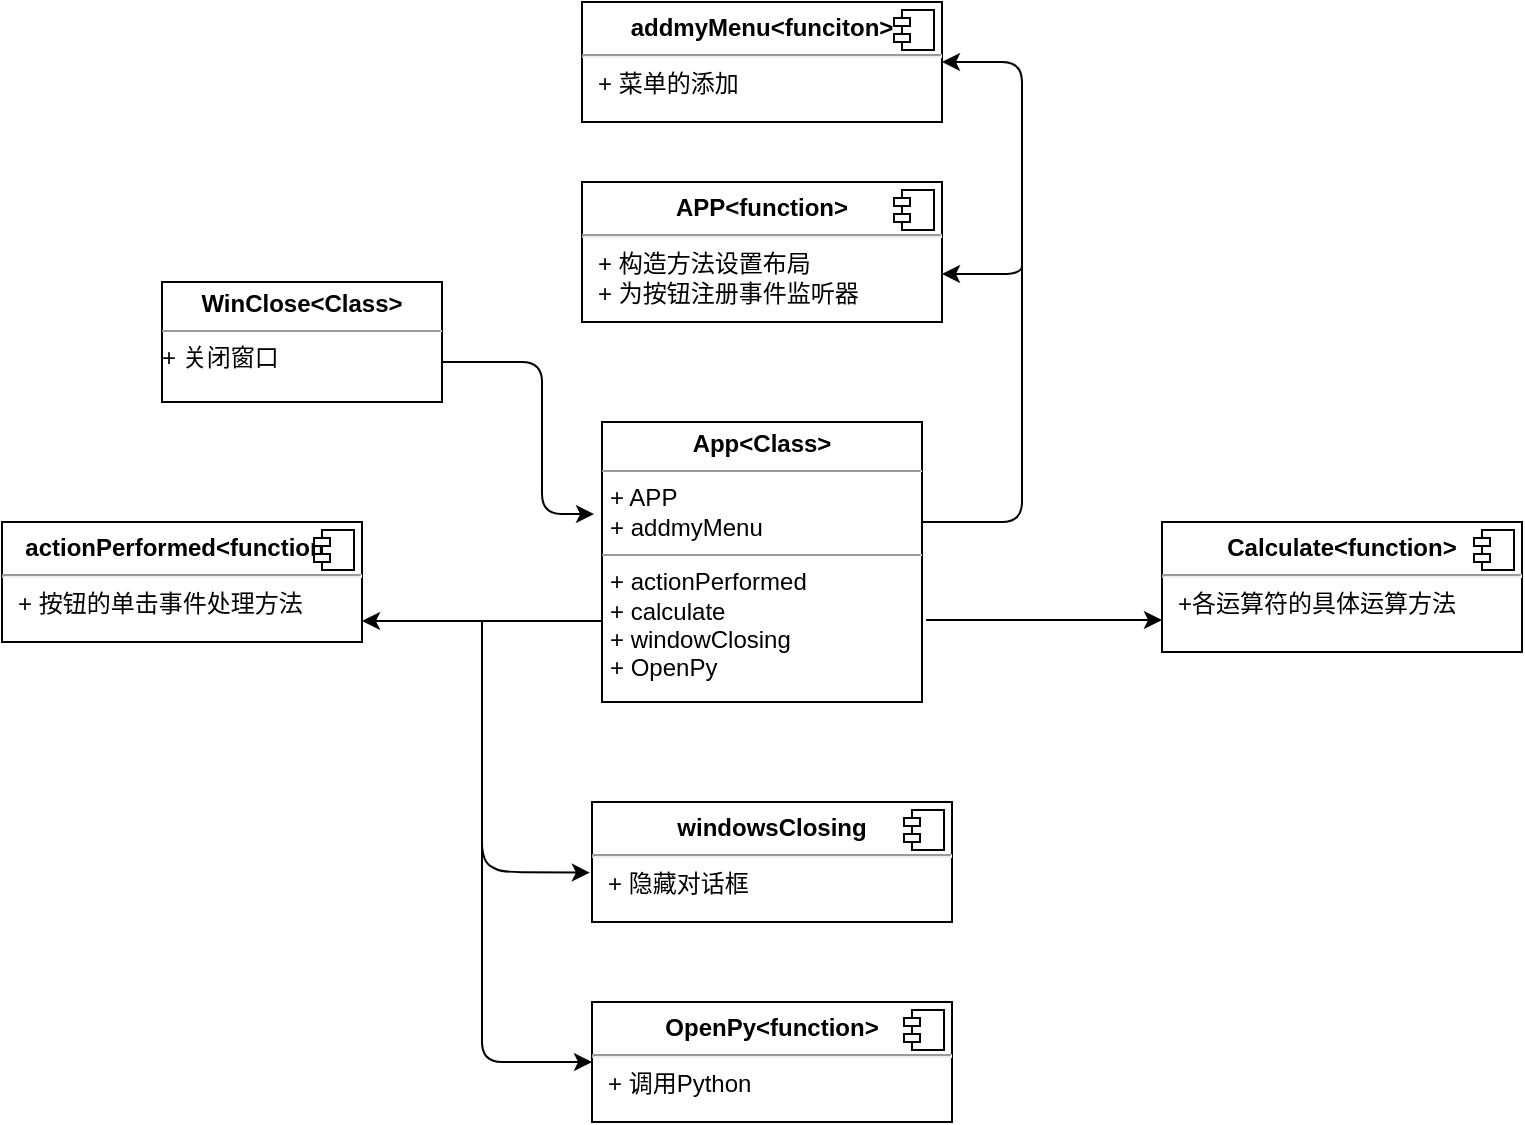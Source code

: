 <mxfile version="24.4.8" type="github" pages="2">
  <diagram name="Page-1" id="c4acf3e9-155e-7222-9cf6-157b1a14988f">
    <mxGraphModel dx="853" dy="457" grid="1" gridSize="10" guides="1" tooltips="1" connect="1" arrows="1" fold="1" page="1" pageScale="1" pageWidth="850" pageHeight="1100" background="none" math="0" shadow="0">
      <root>
        <mxCell id="0" />
        <mxCell id="1" parent="0" />
        <mxCell id="OoRvE-AXmgiLYVY1kKQ_-2" value="&lt;p style=&quot;margin: 0px ; margin-top: 6px ; text-align: center&quot;&gt;&lt;b&gt;APP&amp;lt;function&amp;gt;&lt;/b&gt;&lt;/p&gt;&lt;hr&gt;&lt;p style=&quot;margin: 0px ; margin-left: 8px&quot;&gt;+ 构造方法设置布局&lt;br&gt;+ 为按钮注册事件监听器&lt;/p&gt;" style="align=left;overflow=fill;html=1;dropTarget=0;" parent="1" vertex="1">
          <mxGeometry x="330" y="330" width="180" height="70" as="geometry" />
        </mxCell>
        <mxCell id="OoRvE-AXmgiLYVY1kKQ_-3" value="" style="shape=component;jettyWidth=8;jettyHeight=4;" parent="OoRvE-AXmgiLYVY1kKQ_-2" vertex="1">
          <mxGeometry x="1" width="20" height="20" relative="1" as="geometry">
            <mxPoint x="-24" y="4" as="offset" />
          </mxGeometry>
        </mxCell>
        <mxCell id="OoRvE-AXmgiLYVY1kKQ_-12" style="edgeStyle=orthogonalEdgeStyle;rounded=0;orthogonalLoop=1;jettySize=auto;html=1;entryX=1;entryY=0.75;entryDx=0;entryDy=0;" parent="1" edge="1">
          <mxGeometry relative="1" as="geometry">
            <mxPoint x="220" y="549.5" as="targetPoint" />
            <mxPoint x="340" y="549.5" as="sourcePoint" />
            <Array as="points">
              <mxPoint x="270" y="550" />
            </Array>
          </mxGeometry>
        </mxCell>
        <mxCell id="OoRvE-AXmgiLYVY1kKQ_-16" style="edgeStyle=orthogonalEdgeStyle;rounded=0;orthogonalLoop=1;jettySize=auto;html=1;exitX=1.013;exitY=0.707;exitDx=0;exitDy=0;exitPerimeter=0;" parent="1" source="OoRvE-AXmgiLYVY1kKQ_-4" edge="1">
          <mxGeometry relative="1" as="geometry">
            <mxPoint x="510" y="549" as="sourcePoint" />
            <mxPoint x="620" y="549" as="targetPoint" />
            <Array as="points" />
          </mxGeometry>
        </mxCell>
        <mxCell id="OoRvE-AXmgiLYVY1kKQ_-4" value="&lt;p style=&quot;margin: 0px ; margin-top: 4px ; text-align: center&quot;&gt;&lt;b&gt;App&amp;lt;Class&amp;gt;&lt;/b&gt;&lt;/p&gt;&lt;hr size=&quot;1&quot;&gt;&lt;p style=&quot;margin: 0px ; margin-left: 4px&quot;&gt;+ APP&lt;/p&gt;&lt;p style=&quot;margin: 0px ; margin-left: 4px&quot;&gt;+ addmyMenu&lt;/p&gt;&lt;hr size=&quot;1&quot;&gt;&lt;p style=&quot;margin: 0px ; margin-left: 4px&quot;&gt;+ actionPerformed&lt;/p&gt;&lt;p style=&quot;margin: 0px ; margin-left: 4px&quot;&gt;+ calculate&lt;/p&gt;&lt;p style=&quot;margin: 0px ; margin-left: 4px&quot;&gt;+ windowClosing&lt;/p&gt;&lt;p style=&quot;margin: 0px ; margin-left: 4px&quot;&gt;+ OpenPy&lt;br&gt;&lt;/p&gt;" style="verticalAlign=top;align=left;overflow=fill;fontSize=12;fontFamily=Helvetica;html=1;" parent="1" vertex="1">
          <mxGeometry x="340" y="450" width="160" height="140" as="geometry" />
        </mxCell>
        <mxCell id="OoRvE-AXmgiLYVY1kKQ_-5" value="&lt;p style=&quot;margin: 0px ; margin-top: 6px ; text-align: center&quot;&gt;&lt;b&gt;Calculate&amp;lt;function&amp;gt;&lt;/b&gt;&lt;/p&gt;&lt;hr&gt;&lt;p style=&quot;margin: 0px ; margin-left: 8px&quot;&gt;+各运算符的具体运算方法&lt;/p&gt;" style="align=left;overflow=fill;html=1;dropTarget=0;" parent="1" vertex="1">
          <mxGeometry x="620" y="500" width="180" height="65" as="geometry" />
        </mxCell>
        <mxCell id="OoRvE-AXmgiLYVY1kKQ_-6" value="" style="shape=component;jettyWidth=8;jettyHeight=4;" parent="OoRvE-AXmgiLYVY1kKQ_-5" vertex="1">
          <mxGeometry x="1" width="20" height="20" relative="1" as="geometry">
            <mxPoint x="-24" y="4" as="offset" />
          </mxGeometry>
        </mxCell>
        <mxCell id="OoRvE-AXmgiLYVY1kKQ_-7" value="&lt;p style=&quot;margin: 0px ; margin-top: 6px ; text-align: center&quot;&gt;&lt;b&gt;actionPerformed&amp;lt;function&amp;gt;&lt;/b&gt;&lt;/p&gt;&lt;hr&gt;&lt;p style=&quot;margin: 0px ; margin-left: 8px&quot;&gt;+ 按钮的单击事件处理方法&lt;/p&gt;" style="align=left;overflow=fill;html=1;dropTarget=0;" parent="1" vertex="1">
          <mxGeometry x="40" y="500" width="180" height="60" as="geometry" />
        </mxCell>
        <mxCell id="OoRvE-AXmgiLYVY1kKQ_-8" value="" style="shape=component;jettyWidth=8;jettyHeight=4;" parent="OoRvE-AXmgiLYVY1kKQ_-7" vertex="1">
          <mxGeometry x="1" width="20" height="20" relative="1" as="geometry">
            <mxPoint x="-24" y="4" as="offset" />
          </mxGeometry>
        </mxCell>
        <mxCell id="OoRvE-AXmgiLYVY1kKQ_-9" value="&lt;p style=&quot;margin: 0px ; margin-top: 6px ; text-align: center&quot;&gt;&lt;b&gt;windowsClosing&lt;/b&gt;&lt;/p&gt;&lt;hr&gt;&lt;p style=&quot;margin: 0px ; margin-left: 8px&quot;&gt;+ 隐藏对话框&lt;/p&gt;" style="align=left;overflow=fill;html=1;dropTarget=0;" parent="1" vertex="1">
          <mxGeometry x="335" y="640" width="180" height="60" as="geometry" />
        </mxCell>
        <mxCell id="OoRvE-AXmgiLYVY1kKQ_-10" value="" style="shape=component;jettyWidth=8;jettyHeight=4;" parent="OoRvE-AXmgiLYVY1kKQ_-9" vertex="1">
          <mxGeometry x="1" width="20" height="20" relative="1" as="geometry">
            <mxPoint x="-24" y="4" as="offset" />
          </mxGeometry>
        </mxCell>
        <mxCell id="OoRvE-AXmgiLYVY1kKQ_-13" value="" style="endArrow=classic;html=1;entryX=-0.006;entryY=0.589;entryDx=0;entryDy=0;entryPerimeter=0;" parent="1" target="OoRvE-AXmgiLYVY1kKQ_-9" edge="1">
          <mxGeometry width="50" height="50" relative="1" as="geometry">
            <mxPoint x="280" y="550" as="sourcePoint" />
            <mxPoint x="280" y="710" as="targetPoint" />
            <Array as="points">
              <mxPoint x="280" y="670" />
              <mxPoint x="290" y="675" />
            </Array>
          </mxGeometry>
        </mxCell>
        <mxCell id="OoRvE-AXmgiLYVY1kKQ_-17" value="" style="endArrow=classic;html=1;exitX=1;exitY=0.357;exitDx=0;exitDy=0;exitPerimeter=0;entryX=1;entryY=0.657;entryDx=0;entryDy=0;entryPerimeter=0;" parent="1" source="OoRvE-AXmgiLYVY1kKQ_-4" target="OoRvE-AXmgiLYVY1kKQ_-2" edge="1">
          <mxGeometry width="50" height="50" relative="1" as="geometry">
            <mxPoint x="540" y="500" as="sourcePoint" />
            <mxPoint x="530" y="300" as="targetPoint" />
            <Array as="points">
              <mxPoint x="550" y="500" />
              <mxPoint x="550" y="420" />
              <mxPoint x="550" y="360" />
              <mxPoint x="550" y="376" />
            </Array>
          </mxGeometry>
        </mxCell>
        <mxCell id="OoRvE-AXmgiLYVY1kKQ_-20" value="" style="endArrow=classic;html=1;entryX=0;entryY=0.5;entryDx=0;entryDy=0;" parent="1" target="OoRvE-AXmgiLYVY1kKQ_-21" edge="1">
          <mxGeometry width="50" height="50" relative="1" as="geometry">
            <mxPoint x="280" y="660" as="sourcePoint" />
            <mxPoint x="320" y="850" as="targetPoint" />
            <Array as="points">
              <mxPoint x="280" y="770" />
            </Array>
          </mxGeometry>
        </mxCell>
        <mxCell id="OoRvE-AXmgiLYVY1kKQ_-21" value="&lt;p style=&quot;margin: 0px ; margin-top: 6px ; text-align: center&quot;&gt;&lt;b&gt;OpenPy&amp;lt;function&amp;gt;&lt;/b&gt;&lt;/p&gt;&lt;hr&gt;&lt;p style=&quot;margin: 0px ; margin-left: 8px&quot;&gt;+ 调用Python&lt;br&gt;&lt;/p&gt;" style="align=left;overflow=fill;html=1;dropTarget=0;" parent="1" vertex="1">
          <mxGeometry x="335" y="740" width="180" height="60" as="geometry" />
        </mxCell>
        <mxCell id="OoRvE-AXmgiLYVY1kKQ_-22" value="" style="shape=component;jettyWidth=8;jettyHeight=4;" parent="OoRvE-AXmgiLYVY1kKQ_-21" vertex="1">
          <mxGeometry x="1" width="20" height="20" relative="1" as="geometry">
            <mxPoint x="-24" y="4" as="offset" />
          </mxGeometry>
        </mxCell>
        <mxCell id="OoRvE-AXmgiLYVY1kKQ_-25" value="" style="endArrow=classic;html=1;entryX=1;entryY=0.5;entryDx=0;entryDy=0;" parent="1" target="OoRvE-AXmgiLYVY1kKQ_-26" edge="1">
          <mxGeometry width="50" height="50" relative="1" as="geometry">
            <mxPoint x="550" y="380" as="sourcePoint" />
            <mxPoint x="510" y="235" as="targetPoint" />
            <Array as="points">
              <mxPoint x="550" y="270" />
            </Array>
          </mxGeometry>
        </mxCell>
        <mxCell id="OoRvE-AXmgiLYVY1kKQ_-26" value="&lt;p style=&quot;margin: 0px ; margin-top: 6px ; text-align: center&quot;&gt;&lt;b&gt;addmyMenu&amp;lt;funciton&amp;gt;&lt;/b&gt;&lt;/p&gt;&lt;hr&gt;&lt;p style=&quot;margin: 0px ; margin-left: 8px&quot;&gt;+ 菜单的添加&lt;/p&gt;" style="align=left;overflow=fill;html=1;dropTarget=0;" parent="1" vertex="1">
          <mxGeometry x="330" y="240" width="180" height="60" as="geometry" />
        </mxCell>
        <mxCell id="OoRvE-AXmgiLYVY1kKQ_-27" value="" style="shape=component;jettyWidth=8;jettyHeight=4;" parent="OoRvE-AXmgiLYVY1kKQ_-26" vertex="1">
          <mxGeometry x="1" width="20" height="20" relative="1" as="geometry">
            <mxPoint x="-24" y="4" as="offset" />
          </mxGeometry>
        </mxCell>
        <mxCell id="OoRvE-AXmgiLYVY1kKQ_-28" value="&lt;p style=&quot;margin: 0px ; margin-top: 4px ; text-align: center&quot;&gt;&lt;b&gt;WinClose&amp;lt;Class&amp;gt;&lt;/b&gt;&lt;/p&gt;&lt;hr size=&quot;1&quot;&gt;&lt;div style=&quot;height: 2px&quot;&gt;+ 关闭窗口&lt;br&gt;&lt;/div&gt;" style="verticalAlign=top;align=left;overflow=fill;fontSize=12;fontFamily=Helvetica;html=1;" parent="1" vertex="1">
          <mxGeometry x="120" y="380" width="140" height="60" as="geometry" />
        </mxCell>
        <mxCell id="OoRvE-AXmgiLYVY1kKQ_-30" value="" style="endArrow=classic;html=1;exitX=1;exitY=0.357;exitDx=0;exitDy=0;exitPerimeter=0;entryX=-0.025;entryY=0.329;entryDx=0;entryDy=0;entryPerimeter=0;" parent="1" target="OoRvE-AXmgiLYVY1kKQ_-4" edge="1">
          <mxGeometry width="50" height="50" relative="1" as="geometry">
            <mxPoint x="260" y="419.98" as="sourcePoint" />
            <mxPoint x="330" y="500" as="targetPoint" />
            <Array as="points">
              <mxPoint x="310" y="420" />
              <mxPoint x="310" y="496" />
            </Array>
          </mxGeometry>
        </mxCell>
      </root>
    </mxGraphModel>
  </diagram>
  <diagram id="xYdNO2pWOcxc1LeID5YG" name="第 2 页">
    <mxGraphModel dx="1004" dy="538" grid="1" gridSize="10" guides="1" tooltips="1" connect="1" arrows="1" fold="1" page="1" pageScale="1" pageWidth="850" pageHeight="1100" math="1" shadow="0">
      <root>
        <mxCell id="0" />
        <mxCell id="1" parent="0" />
        <mxCell id="xtXTl8FAKq8cTmP768rN-28" value="" style="endArrow=classic;html=1;rounded=0;exitX=0.583;exitY=0.744;exitDx=0;exitDy=0;exitPerimeter=0;" parent="1" source="xtXTl8FAKq8cTmP768rN-35" edge="1">
          <mxGeometry width="50" height="50" relative="1" as="geometry">
            <mxPoint x="580" y="235" as="sourcePoint" />
            <mxPoint x="410" y="230" as="targetPoint" />
            <Array as="points">
              <mxPoint x="560" y="200" />
              <mxPoint x="560" y="340" />
              <mxPoint x="340" y="340" />
            </Array>
          </mxGeometry>
        </mxCell>
        <mxCell id="xtXTl8FAKq8cTmP768rN-1" value="&lt;font style=&quot;font-size: 18px;&quot;&gt;$$\Sigma$$&lt;/font&gt;" style="ellipse;whiteSpace=wrap;html=1;aspect=fixed;" parent="1" vertex="1">
          <mxGeometry x="450" y="42.5" width="80" height="80" as="geometry" />
        </mxCell>
        <mxCell id="xtXTl8FAKq8cTmP768rN-9" style="edgeStyle=orthogonalEdgeStyle;rounded=0;orthogonalLoop=1;jettySize=auto;html=1;exitX=0.5;exitY=1;exitDx=0;exitDy=0;entryX=0;entryY=0.5;entryDx=0;entryDy=0;" parent="1" source="xtXTl8FAKq8cTmP768rN-2" target="xtXTl8FAKq8cTmP768rN-3" edge="1">
          <mxGeometry relative="1" as="geometry" />
        </mxCell>
        <mxCell id="xtXTl8FAKq8cTmP768rN-2" value="&lt;font style=&quot;font-size: 18px;&quot;&gt;$$z^{-\Delta}$$&lt;/font&gt;" style="rounded=1;whiteSpace=wrap;html=1;" parent="1" vertex="1">
          <mxGeometry x="135" y="180" width="120" height="60" as="geometry" />
        </mxCell>
        <mxCell id="xtXTl8FAKq8cTmP768rN-16" style="edgeStyle=orthogonalEdgeStyle;rounded=0;orthogonalLoop=1;jettySize=auto;html=1;entryX=0;entryY=0.5;entryDx=0;entryDy=0;" parent="1" source="xtXTl8FAKq8cTmP768rN-33" target="xtXTl8FAKq8cTmP768rN-13" edge="1">
          <mxGeometry relative="1" as="geometry" />
        </mxCell>
        <mxCell id="xtXTl8FAKq8cTmP768rN-34" style="edgeStyle=orthogonalEdgeStyle;rounded=0;orthogonalLoop=1;jettySize=auto;html=1;exitX=1;exitY=0.5;exitDx=0;exitDy=0;entryX=0.5;entryY=1;entryDx=0;entryDy=0;" parent="1" source="xtXTl8FAKq8cTmP768rN-3" target="xtXTl8FAKq8cTmP768rN-1" edge="1">
          <mxGeometry relative="1" as="geometry" />
        </mxCell>
        <mxCell id="xtXTl8FAKq8cTmP768rN-3" value="&lt;font style=&quot;font-size: 18px;&quot;&gt;$$\textit{w}(n)$$&lt;/font&gt;" style="rounded=1;whiteSpace=wrap;html=1;" parent="1" vertex="1">
          <mxGeometry x="320" y="260" width="110" height="60" as="geometry" />
        </mxCell>
        <mxCell id="xtXTl8FAKq8cTmP768rN-5" style="edgeStyle=orthogonalEdgeStyle;rounded=0;orthogonalLoop=1;jettySize=auto;html=1;entryX=0;entryY=0.5;entryDx=0;entryDy=0;exitX=1;exitY=0.5;exitDx=0;exitDy=0;" parent="1" source="xtXTl8FAKq8cTmP768rN-17" target="xtXTl8FAKq8cTmP768rN-1" edge="1">
          <mxGeometry relative="1" as="geometry">
            <mxPoint x="175" y="85" as="sourcePoint" />
          </mxGeometry>
        </mxCell>
        <mxCell id="xtXTl8FAKq8cTmP768rN-10" style="edgeStyle=orthogonalEdgeStyle;rounded=0;orthogonalLoop=1;jettySize=auto;html=1;exitX=0.5;exitY=1;exitDx=0;exitDy=0;entryX=0.5;entryY=0;entryDx=0;entryDy=0;" parent="1" source="xtXTl8FAKq8cTmP768rN-17" target="xtXTl8FAKq8cTmP768rN-2" edge="1">
          <mxGeometry relative="1" as="geometry">
            <mxPoint x="210" y="100" as="sourcePoint" />
          </mxGeometry>
        </mxCell>
        <mxCell id="xtXTl8FAKq8cTmP768rN-12" value="&lt;font style=&quot;font-size: 18px;&quot;&gt;$$e(n)$$&lt;/font&gt;" style="rounded=1;whiteSpace=wrap;html=1;" parent="1" vertex="1">
          <mxGeometry x="620" y="52.5" width="120" height="60" as="geometry" />
        </mxCell>
        <mxCell id="xtXTl8FAKq8cTmP768rN-13" value="&lt;font style=&quot;font-size: 18px;&quot;&gt;$$y(n)$$&lt;/font&gt;" style="rounded=1;whiteSpace=wrap;html=1;" parent="1" vertex="1">
          <mxGeometry x="620" y="260" width="120" height="60" as="geometry" />
        </mxCell>
        <mxCell id="xtXTl8FAKq8cTmP768rN-17" value="&lt;font style=&quot;font-size: 14px;&quot;&gt;$$x(n)=s(n)+N(n)$$&lt;/font&gt;" style="rounded=1;whiteSpace=wrap;html=1;" parent="1" vertex="1">
          <mxGeometry x="110" y="50" width="170" height="65" as="geometry" />
        </mxCell>
        <mxCell id="xtXTl8FAKq8cTmP768rN-20" value="&lt;font style=&quot;font-size: 26px;&quot;&gt;+&lt;/font&gt;" style="text;html=1;align=center;verticalAlign=middle;resizable=0;points=[];autosize=1;strokeColor=none;fillColor=none;" parent="1" vertex="1">
          <mxGeometry x="405" y="45" width="40" height="40" as="geometry" />
        </mxCell>
        <mxCell id="xtXTl8FAKq8cTmP768rN-26" value="&lt;span style=&quot;color: rgb(0, 0, 0); font-family: Helvetica; font-size: 26px; font-style: normal; font-variant-ligatures: normal; font-variant-caps: normal; font-weight: 400; letter-spacing: normal; orphans: 2; text-align: center; text-indent: 0px; text-transform: none; widows: 2; word-spacing: 0px; -webkit-text-stroke-width: 0px; white-space: nowrap; background-color: rgb(251, 251, 251); text-decoration-thickness: initial; text-decoration-style: initial; text-decoration-color: initial; display: inline !important; float: none;&quot;&gt;-&lt;/span&gt;" style="text;whiteSpace=wrap;html=1;" parent="1" vertex="1">
          <mxGeometry x="460" y="130" width="15" height="30" as="geometry" />
        </mxCell>
        <mxCell id="xtXTl8FAKq8cTmP768rN-33" value="" style="shape=waypoint;sketch=0;fillStyle=solid;size=6;pointerEvents=1;points=[];fillColor=none;resizable=0;rotatable=0;perimeter=centerPerimeter;snapToPoint=1;" parent="1" vertex="1">
          <mxGeometry x="480" y="280" width="20" height="20" as="geometry" />
        </mxCell>
        <mxCell id="0QdlMDIBpW9_r8jXn8fX-3" style="edgeStyle=orthogonalEdgeStyle;rounded=0;orthogonalLoop=1;jettySize=auto;html=1;entryX=0;entryY=0.5;entryDx=0;entryDy=0;" edge="1" parent="1" source="xtXTl8FAKq8cTmP768rN-35" target="xtXTl8FAKq8cTmP768rN-12">
          <mxGeometry relative="1" as="geometry" />
        </mxCell>
        <mxCell id="xtXTl8FAKq8cTmP768rN-35" value="" style="shape=waypoint;sketch=0;fillStyle=solid;size=6;pointerEvents=1;points=[];fillColor=none;resizable=0;rotatable=0;perimeter=centerPerimeter;snapToPoint=1;" parent="1" vertex="1">
          <mxGeometry x="550" y="72.5" width="20" height="20" as="geometry" />
        </mxCell>
        <mxCell id="0QdlMDIBpW9_r8jXn8fX-4" value="" style="endArrow=none;html=1;rounded=0;exitX=1;exitY=0.5;exitDx=0;exitDy=0;" edge="1" parent="1" source="xtXTl8FAKq8cTmP768rN-1" target="xtXTl8FAKq8cTmP768rN-35">
          <mxGeometry width="50" height="50" relative="1" as="geometry">
            <mxPoint x="460" y="130" as="sourcePoint" />
            <mxPoint x="510" y="80" as="targetPoint" />
          </mxGeometry>
        </mxCell>
      </root>
    </mxGraphModel>
  </diagram>
</mxfile>
